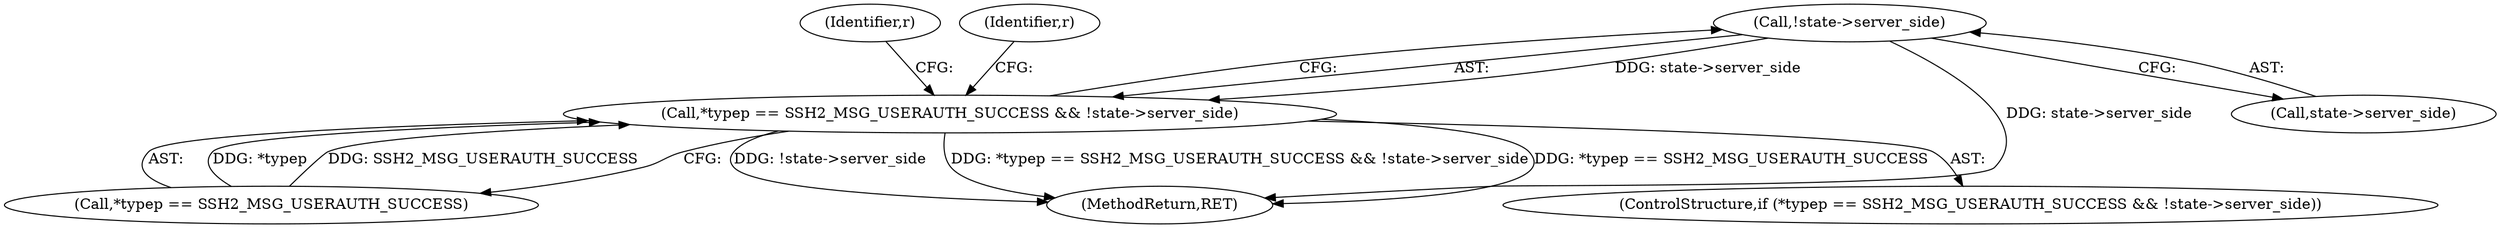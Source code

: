 digraph "0_mindrot_28652bca29046f62c7045e933e6b931de1d16737_0@pointer" {
"1000953" [label="(Call,!state->server_side)"];
"1000948" [label="(Call,*typep == SSH2_MSG_USERAUTH_SUCCESS && !state->server_side)"];
"1000958" [label="(Identifier,r)"];
"1000953" [label="(Call,!state->server_side)"];
"1000947" [label="(ControlStructure,if (*typep == SSH2_MSG_USERAUTH_SUCCESS && !state->server_side))"];
"1000963" [label="(Identifier,r)"];
"1000948" [label="(Call,*typep == SSH2_MSG_USERAUTH_SUCCESS && !state->server_side)"];
"1000954" [label="(Call,state->server_side)"];
"1000949" [label="(Call,*typep == SSH2_MSG_USERAUTH_SUCCESS)"];
"1001000" [label="(MethodReturn,RET)"];
"1000953" -> "1000948"  [label="AST: "];
"1000953" -> "1000954"  [label="CFG: "];
"1000954" -> "1000953"  [label="AST: "];
"1000948" -> "1000953"  [label="CFG: "];
"1000953" -> "1001000"  [label="DDG: state->server_side"];
"1000953" -> "1000948"  [label="DDG: state->server_side"];
"1000948" -> "1000947"  [label="AST: "];
"1000948" -> "1000949"  [label="CFG: "];
"1000949" -> "1000948"  [label="AST: "];
"1000958" -> "1000948"  [label="CFG: "];
"1000963" -> "1000948"  [label="CFG: "];
"1000948" -> "1001000"  [label="DDG: !state->server_side"];
"1000948" -> "1001000"  [label="DDG: *typep == SSH2_MSG_USERAUTH_SUCCESS && !state->server_side"];
"1000948" -> "1001000"  [label="DDG: *typep == SSH2_MSG_USERAUTH_SUCCESS"];
"1000949" -> "1000948"  [label="DDG: *typep"];
"1000949" -> "1000948"  [label="DDG: SSH2_MSG_USERAUTH_SUCCESS"];
}

